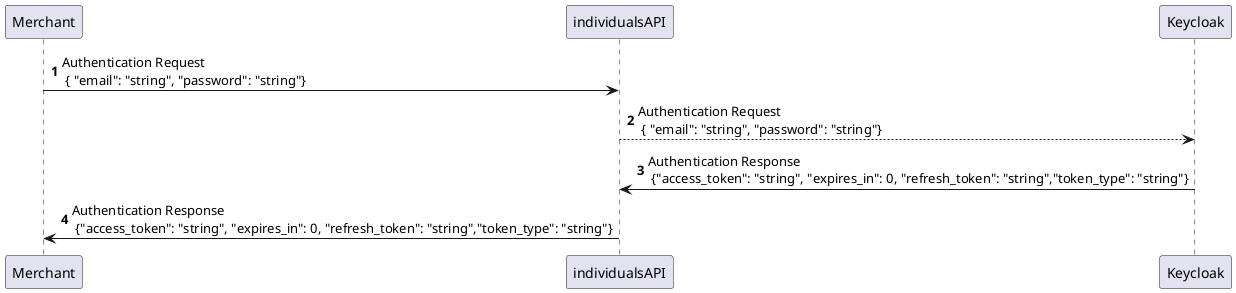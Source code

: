 @startuml
'https://plantuml.com/sequence-diagram

autonumber

Merchant -> individualsAPI: Authentication Request \n { "email": "string", "password": "string"}
individualsAPI --> Keycloak: Authentication Request \n { "email": "string", "password": "string"}
Keycloak -> individualsAPI: Authentication Response \n {"access_token": "string", "expires_in": 0, "refresh_token": "string","token_type": "string"}
individualsAPI -> Merchant: Authentication Response \n {"access_token": "string", "expires_in": 0, "refresh_token": "string","token_type": "string"}

@enduml